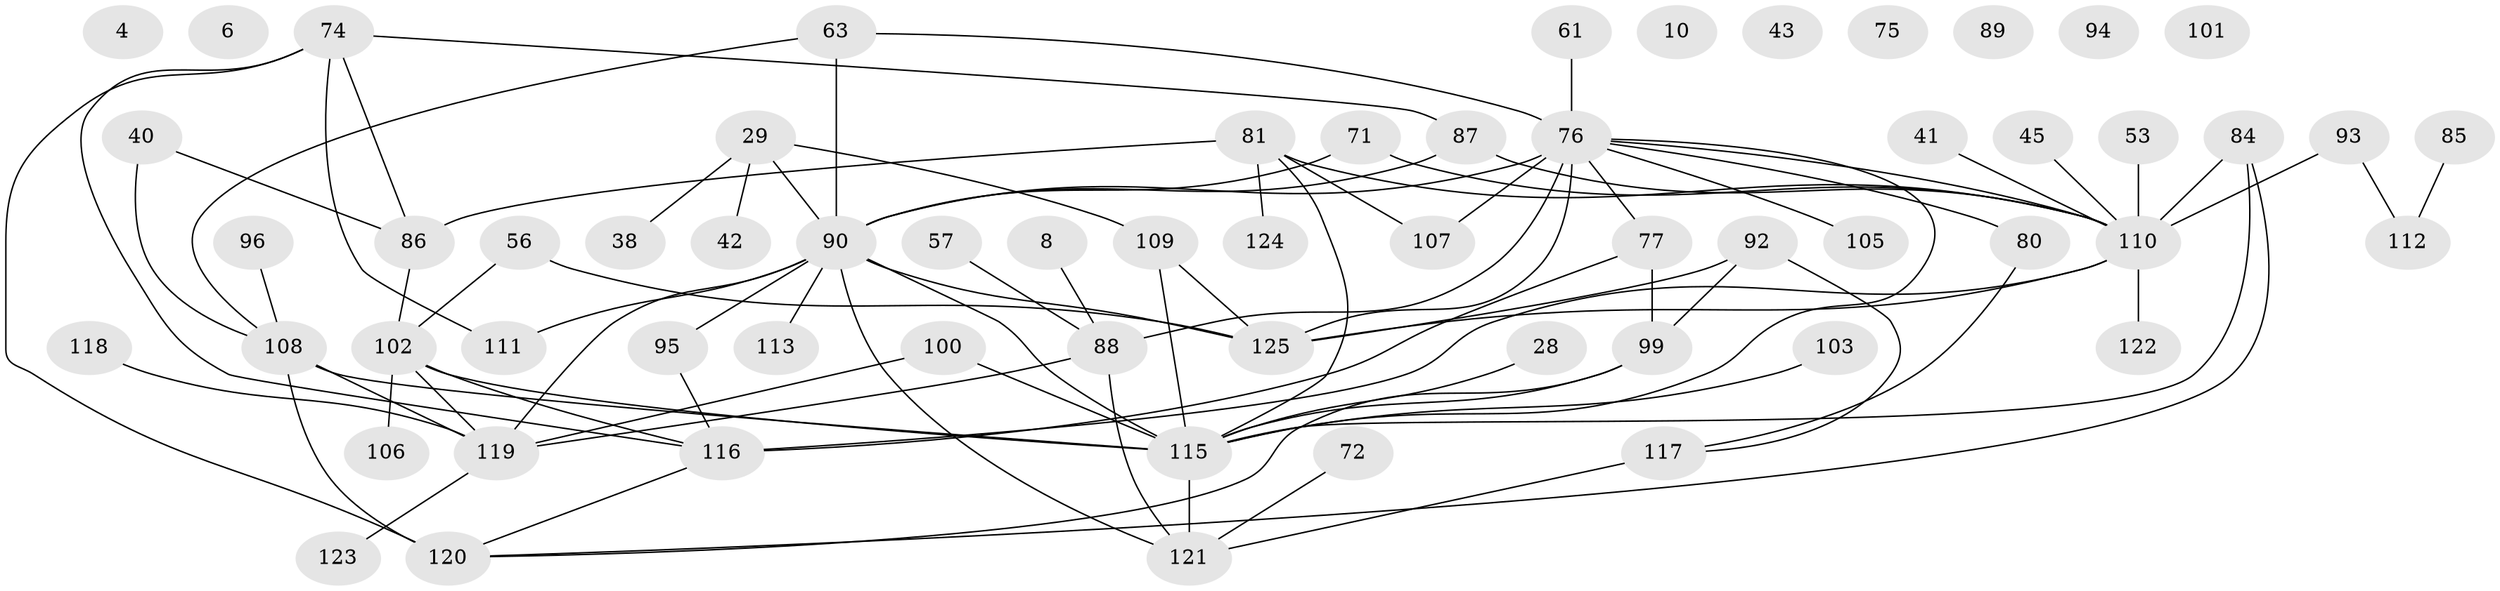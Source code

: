 // original degree distribution, {2: 0.2, 1: 0.224, 4: 0.152, 0: 0.056, 5: 0.112, 6: 0.064, 3: 0.176, 7: 0.016}
// Generated by graph-tools (version 1.1) at 2025/40/03/09/25 04:40:25]
// undirected, 62 vertices, 88 edges
graph export_dot {
graph [start="1"]
  node [color=gray90,style=filled];
  4;
  6;
  8;
  10;
  28;
  29;
  38;
  40;
  41;
  42;
  43;
  45;
  53;
  56;
  57;
  61;
  63 [super="+44"];
  71;
  72;
  74;
  75;
  76 [super="+68+39"];
  77;
  80 [super="+67"];
  81;
  84;
  85;
  86;
  87 [super="+49"];
  88 [super="+14+79"];
  89 [super="+20"];
  90 [super="+73+36"];
  92;
  93;
  94;
  95;
  96;
  99 [super="+62"];
  100;
  101;
  102 [super="+70"];
  103;
  105;
  106;
  107 [super="+18"];
  108 [super="+78"];
  109;
  110 [super="+64+91"];
  111;
  112;
  113;
  115 [super="+48+60+50+104"];
  116 [super="+16+47"];
  117;
  118;
  119 [super="+65"];
  120 [super="+12"];
  121 [super="+17+83"];
  122 [super="+34"];
  123;
  124 [super="+19"];
  125 [super="+59+2+114"];
  8 -- 88;
  28 -- 115;
  29 -- 38;
  29 -- 42;
  29 -- 109;
  29 -- 90 [weight=2];
  40 -- 86;
  40 -- 108;
  41 -- 110;
  45 -- 110;
  53 -- 110;
  56 -- 102;
  56 -- 125;
  57 -- 88;
  61 -- 76;
  63 -- 90 [weight=2];
  63 -- 76;
  63 -- 108;
  71 -- 90;
  71 -- 110;
  72 -- 121;
  74 -- 86;
  74 -- 87 [weight=2];
  74 -- 111;
  74 -- 120 [weight=2];
  74 -- 116;
  76 -- 77;
  76 -- 125;
  76 -- 80;
  76 -- 105;
  76 -- 90 [weight=2];
  76 -- 110;
  76 -- 115;
  76 -- 88 [weight=2];
  76 -- 107;
  77 -- 99;
  77 -- 116 [weight=2];
  80 -- 117;
  81 -- 86;
  81 -- 107 [weight=2];
  81 -- 124;
  81 -- 110;
  81 -- 115;
  84 -- 120;
  84 -- 110;
  84 -- 115;
  85 -- 112;
  86 -- 102;
  87 -- 110;
  87 -- 90 [weight=2];
  88 -- 121 [weight=2];
  88 -- 119;
  90 -- 111;
  90 -- 121;
  90 -- 95 [weight=2];
  90 -- 113;
  90 -- 119 [weight=2];
  90 -- 125 [weight=3];
  90 -- 115 [weight=3];
  92 -- 99;
  92 -- 117;
  92 -- 125;
  93 -- 112;
  93 -- 110;
  95 -- 116;
  96 -- 108;
  99 -- 120;
  99 -- 115 [weight=2];
  100 -- 119;
  100 -- 115;
  102 -- 119 [weight=2];
  102 -- 116;
  102 -- 106;
  102 -- 115 [weight=2];
  103 -- 115;
  108 -- 115 [weight=2];
  108 -- 119;
  108 -- 120 [weight=2];
  109 -- 115 [weight=2];
  109 -- 125;
  110 -- 116 [weight=2];
  110 -- 125 [weight=2];
  110 -- 122;
  115 -- 121;
  116 -- 120;
  117 -- 121 [weight=2];
  118 -- 119;
  119 -- 123;
}
